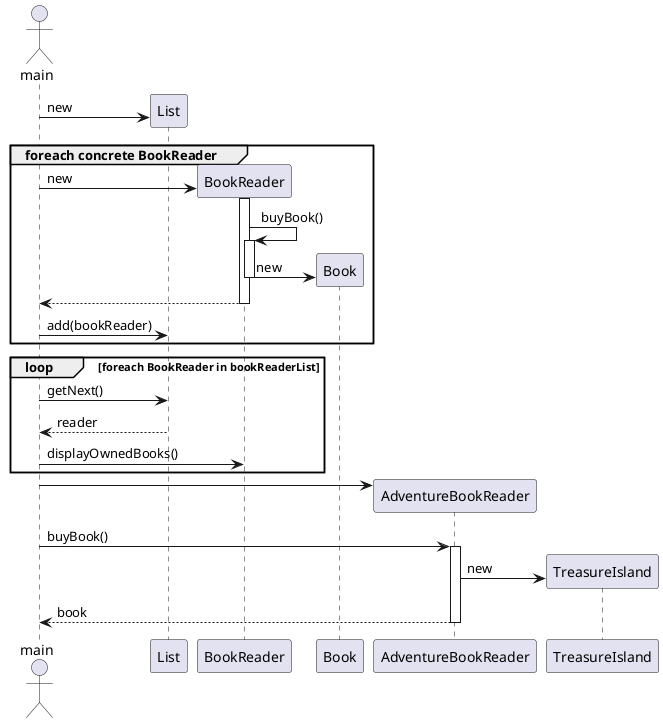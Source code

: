 @startuml

	actor main

 	create List
 	main -> List : new

    group foreach concrete BookReader 	
	 	create BookReader
	 	main -> BookReader : new
	 	activate BookReader
	 	BookReader -> BookReader : buyBook()
	 	activate BookReader
	 	create Book
	 	BookReader->Book:new
	 	deactivate BookReader
	 	BookReader --> main
	 	deactivate BookReader
	 	main -> List : add(bookReader)
	end
	
 	loop foreach BookReader in bookReaderList
 		main-> List : getNext()
 		List --> main : reader
 		main -> "BookReader" : displayOwnedBooks()
 	end

	create AdventureBookReader
	main -> AdventureBookReader
	
	main -> AdventureBookReader : buyBook()
	activate AdventureBookReader
	
	create TreasureIsland 
	AdventureBookReader -> TreasureIsland : new
	AdventureBookReader --> main : book
	deactivate AdventureBookReader

@enduml
